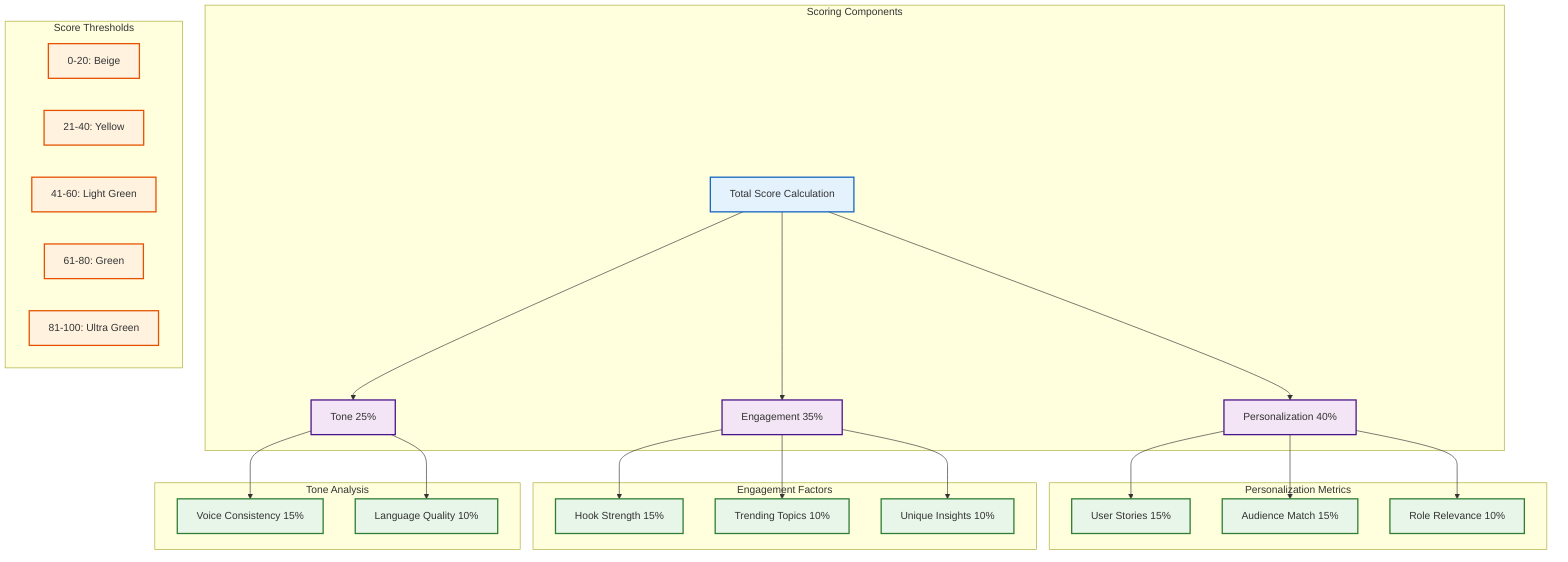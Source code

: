 graph TD
    subgraph Scoring Components
        A[Total Score Calculation]
        B[Personalization 40%]
        C[Engagement 35%]
        D[Tone 25%]
    end

    subgraph Personalization Metrics
        B1[User Stories 15%]
        B2[Audience Match 15%]
        B3[Role Relevance 10%]
    end

    subgraph Engagement Factors
        C1[Hook Strength 15%]
        C2[Trending Topics 10%]
        C3[Unique Insights 10%]
    end

    subgraph Tone Analysis
        D1[Voice Consistency 15%]
        D2[Language Quality 10%]
    end

    subgraph Score Thresholds
        E[0-20: Beige]
        F[21-40: Yellow]
        G[41-60: Light Green]
        H[61-80: Green]
        I[81-100: Ultra Green]
    end

    A --> B
    A --> C
    A --> D
    B --> B1
    B --> B2
    B --> B3
    C --> C1
    C --> C2
    C --> C3
    D --> D1
    D --> D2

    classDef main fill:#e3f2fd,stroke:#1565c0,stroke-width:2px
    classDef metrics fill:#f3e5f5,stroke:#4a148c,stroke-width:2px
    classDef factors fill:#e8f5e9,stroke:#2e7d32,stroke-width:2px
    classDef thresholds fill:#fff3e0,stroke:#e65100,stroke-width:2px

    class A main
    class B,C,D metrics
    class B1,B2,B3,C1,C2,C3,D1,D2 factors
    class E,F,G,H,I thresholds